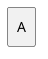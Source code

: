 {
  "sha1": "ob3k67v960bup37r0b49dqa4eij7mkg",
  "insertion": {
    "when": "2024-06-04T17:28:39.652Z",
    "url": "https://forum.plantuml.net/15497/error-when-using-as-double-arrow-for-styles",
    "user": "plantuml@gmail.com"
  }
}
@startuml
skinparam rectangle {
    BorderColor<<LAN-A>> #Red
}
rectangle A
@enduml
